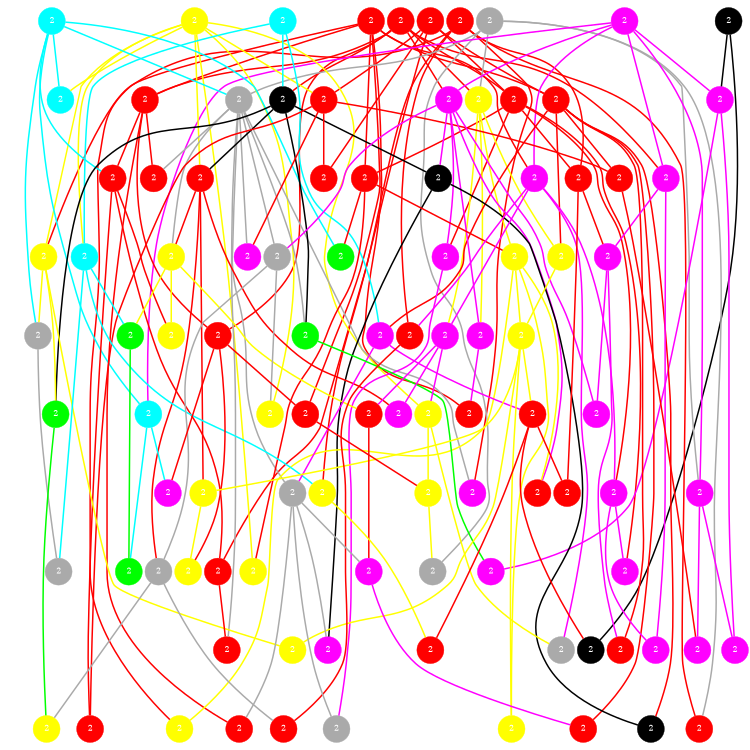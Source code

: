 graph "MULTITRAIT_TEST"{
   graph [nodesep=0.1];
   graph [ranksep=1];
   graph [size=5];
   graph [ratio=fill];
   node [style=filled];
   node [fontcolor=white];
   node [fixedsize=true];
   subgraph generations_labels {
       node[color=grey style=filled fontsize=12 shape=cds fontcolor=black fixedsize=false style=invis];edge[style=invis]
      Gen0 -- Gen1 -- Gen2 -- Gen3 -- Gen4 -- Gen5 -- Gen6 -- Gen7 -- Gen8 -- Gen9;
   }
   {rank=same;Gen0;"0:0";"0:1";"0:2";"0:3";"0:4";"0:5";"0:6";"0:7";"0:8";"0:9";}
   {rank=same;Gen1;"1:0";"1:1";"1:2";"1:3";"1:4";"1:5";"1:6";"1:7";"1:8";"1:9";}
   {rank=same;Gen2;"2:0";"2:1";"2:2";"2:3";"2:4";"2:5";"2:6";"2:7";"2:8";"2:9";}
   {rank=same;Gen3;"3:0";"3:1";"3:2";"3:3";"3:4";"3:5";"3:6";"3:7";"3:8";"3:9";}
   {rank=same;Gen4;"4:0";"4:1";"4:2";"4:3";"4:4";"4:5";"4:6";"4:7";"4:8";"4:9";}
   {rank=same;Gen5;"5:0";"5:1";"5:2";"5:3";"5:4";"5:5";"5:6";"5:7";"5:8";"5:9";}
   {rank=same;Gen6;"6:0";"6:1";"6:2";"6:3";"6:4";"6:5";"6:6";"6:7";"6:8";"6:9";}
   {rank=same;Gen7;"7:0";"7:1";"7:2";"7:3";"7:4";"7:5";"7:6";"7:7";"7:8";"7:9";}
   {rank=same;Gen8;"8:0";"8:1";"8:2";"8:3";"8:4";"8:5";"8:6";"8:7";"8:8";"8:9";}
   {rank=same;Gen9;"9:0";"9:1";"9:2";"9:3";"9:4";"9:5";"9:6";"9:7";"9:8";"9:9";}
    "0:0" [color="#FF0000" shape=circle width=1 fontsize=20.0 label="2"];
    "0:1" [color="#000000" shape=circle width=1 fontsize=20.0 label="2"];
    "0:2" [color="#FF0000" shape=circle width=1 fontsize=20.0 label="2"];
    "0:3" [color="#FF0000" shape=circle width=1 fontsize=20.0 label="2"];
    "0:4" [color="#FF0000" shape=circle width=1 fontsize=20.0 label="2"];
    "0:5" [color="#AAAAAA" shape=circle width=1 fontsize=20.0 label="2"];
    "0:6" [color="#FF00FF" shape=circle width=1 fontsize=20.0 label="2"];
    "0:7" [color="#FFFF00" shape=circle width=1 fontsize=20.0 label="2"];
    "0:8" [color="#00FFFF" shape=circle width=1 fontsize=20.0 label="2"];
    "0:9" [color="#00FFFF" shape=circle width=1 fontsize=20.0 label="2"];
    "1:0" [color="#FF0000" shape=circle width=1 fontsize=20.0 label="2"];
    "1:1" [color="#AAAAAA" shape=circle width=1 fontsize=20.0 label="2"];
    "1:2" [color="#FF0000" shape=circle width=1 fontsize=20.0 label="2"];
    "1:3" [color="#FFFF00" shape=circle width=1 fontsize=20.0 label="2"];
    "1:4" [color="#000000" shape=circle width=1 fontsize=20.0 label="2"];
    "1:5" [color="#FF00FF" shape=circle width=1 fontsize=20.0 label="2"];
    "1:6" [color="#00FFFF" shape=circle width=1 fontsize=20.0 label="2"];
    "1:7" [color="#FF0000" shape=circle width=1 fontsize=20.0 label="2"];
    "1:8" [color="#FF0000" shape=circle width=1 fontsize=20.0 label="2"];
    "1:9" [color="#FF00FF" shape=circle width=1 fontsize=20.0 label="2"];
    "2:0" [color="#FF0000" shape=circle width=1 fontsize=20.0 label="2"];
    "2:1" [color="#000000" shape=circle width=1 fontsize=20.0 label="2"];
    "2:2" [color="#FF0000" shape=circle width=1 fontsize=20.0 label="2"];
    "2:3" [color="#FF0000" shape=circle width=1 fontsize=20.0 label="2"];
    "2:4" [color="#FF00FF" shape=circle width=1 fontsize=20.0 label="2"];
    "2:5" [color="#FF0000" shape=circle width=1 fontsize=20.0 label="2"];
    "2:6" [color="#FF00FF" shape=circle width=1 fontsize=20.0 label="2"];
    "2:7" [color="#FF0000" shape=circle width=1 fontsize=20.0 label="2"];
    "2:8" [color="#FF0000" shape=circle width=1 fontsize=20.0 label="2"];
    "2:9" [color="#FF0000" shape=circle width=1 fontsize=20.0 label="2"];
    "3:0" [color="#FFFF00" shape=circle width=1 fontsize=20.0 label="2"];
    "3:1" [color="#FFFF00" shape=circle width=1 fontsize=20.0 label="2"];
    "3:2" [color="#FF00FF" shape=circle width=1 fontsize=20.0 label="2"];
    "3:3" [color="#00FFFF" shape=circle width=1 fontsize=20.0 label="2"];
    "3:4" [color="#FF00FF" shape=circle width=1 fontsize=20.0 label="2"];
    "3:5" [color="#00FF00" shape=circle width=1 fontsize=20.0 label="2"];
    "3:6" [color="#FFFF00" shape=circle width=1 fontsize=20.0 label="2"];
    "3:7" [color="#FF00FF" shape=circle width=1 fontsize=20.0 label="2"];
    "3:8" [color="#AAAAAA" shape=circle width=1 fontsize=20.0 label="2"];
    "3:9" [color="#FFFF00" shape=circle width=1 fontsize=20.0 label="2"];
    "4:0" [color="#FF00FF" shape=circle width=1 fontsize=20.0 label="2"];
    "4:1" [color="#FF0000" shape=circle width=1 fontsize=20.0 label="2"];
    "4:2" [color="#FF00FF" shape=circle width=1 fontsize=20.0 label="2"];
    "4:3" [color="#00FF00" shape=circle width=1 fontsize=20.0 label="2"];
    "4:4" [color="#FFFF00" shape=circle width=1 fontsize=20.0 label="2"];
    "4:5" [color="#FFFF00" shape=circle width=1 fontsize=20.0 label="2"];
    "4:6" [color="#FF0000" shape=circle width=1 fontsize=20.0 label="2"];
    "4:7" [color="#00FF00" shape=circle width=1 fontsize=20.0 label="2"];
    "4:8" [color="#AAAAAA" shape=circle width=1 fontsize=20.0 label="2"];
    "4:9" [color="#FF00FF" shape=circle width=1 fontsize=20.0 label="2"];
    "5:0" [color="#00FFFF" shape=circle width=1 fontsize=20.0 label="2"];
    "5:1" [color="#FF00FF" shape=circle width=1 fontsize=20.0 label="2"];
    "5:2" [color="#00FF00" shape=circle width=1 fontsize=20.0 label="2"];
    "5:3" [color="#FF00FF" shape=circle width=1 fontsize=20.0 label="2"];
    "5:4" [color="#FFFF00" shape=circle width=1 fontsize=20.0 label="2"];
    "5:5" [color="#FF0000" shape=circle width=1 fontsize=20.0 label="2"];
    "5:6" [color="#FF0000" shape=circle width=1 fontsize=20.0 label="2"];
    "5:7" [color="#FF0000" shape=circle width=1 fontsize=20.0 label="2"];
    "5:8" [color="#FFFF00" shape=circle width=1 fontsize=20.0 label="2"];
    "5:9" [color="#FF0000" shape=circle width=1 fontsize=20.0 label="2"];
    "6:0" [color="#FFFF00" shape=circle width=1 fontsize=20.0 label="2"];
    "6:1" [color="#FF00FF" shape=circle width=1 fontsize=20.0 label="2"];
    "6:2" [color="#FF00FF" shape=circle width=1 fontsize=20.0 label="2"];
    "6:3" [color="#FF00FF" shape=circle width=1 fontsize=20.0 label="2"];
    "6:4" [color="#FF0000" shape=circle width=1 fontsize=20.0 label="2"];
    "6:5" [color="#FF00FF" shape=circle width=1 fontsize=20.0 label="2"];
    "6:6" [color="#FFFF00" shape=circle width=1 fontsize=20.0 label="2"];
    "6:7" [color="#FFFF00" shape=circle width=1 fontsize=20.0 label="2"];
    "6:8" [color="#AAAAAA" shape=circle width=1 fontsize=20.0 label="2"];
    "6:9" [color="#FF0000" shape=circle width=1 fontsize=20.0 label="2"];
    "7:0" [color="#AAAAAA" shape=circle width=1 fontsize=20.0 label="2"];
    "7:1" [color="#AAAAAA" shape=circle width=1 fontsize=20.0 label="2"];
    "7:2" [color="#00FF00" shape=circle width=1 fontsize=20.0 label="2"];
    "7:3" [color="#FF00FF" shape=circle width=1 fontsize=20.0 label="2"];
    "7:4" [color="#FF00FF" shape=circle width=1 fontsize=20.0 label="2"];
    "7:5" [color="#FF00FF" shape=circle width=1 fontsize=20.0 label="2"];
    "7:6" [color="#FFFF00" shape=circle width=1 fontsize=20.0 label="2"];
    "7:7" [color="#FF0000" shape=circle width=1 fontsize=20.0 label="2"];
    "7:8" [color="#FFFF00" shape=circle width=1 fontsize=20.0 label="2"];
    "7:9" [color="#AAAAAA" shape=circle width=1 fontsize=20.0 label="2"];
    "8:0" [color="#FF00FF" shape=circle width=1 fontsize=20.0 label="2"];
    "8:1" [color="#FF00FF" shape=circle width=1 fontsize=20.0 label="2"];
    "8:2" [color="#FF00FF" shape=circle width=1 fontsize=20.0 label="2"];
    "8:3" [color="#FF00FF" shape=circle width=1 fontsize=20.0 label="2"];
    "8:4" [color="#000000" shape=circle width=1 fontsize=20.0 label="2"];
    "8:5" [color="#FF0000" shape=circle width=1 fontsize=20.0 label="2"];
    "8:6" [color="#AAAAAA" shape=circle width=1 fontsize=20.0 label="2"];
    "8:7" [color="#FFFF00" shape=circle width=1 fontsize=20.0 label="2"];
    "8:8" [color="#FF0000" shape=circle width=1 fontsize=20.0 label="2"];
    "8:9" [color="#FF0000" shape=circle width=1 fontsize=20.0 label="2"];
    "9:0" [color="#AAAAAA" shape=circle width=1 fontsize=20.0 label="2"];
    "9:1" [color="#FFFF00" shape=circle width=1 fontsize=20.0 label="2"];
    "9:2" [color="#000000" shape=circle width=1 fontsize=20.0 label="2"];
    "9:3" [color="#FFFF00" shape=circle width=1 fontsize=20.0 label="2"];
    "9:4" [color="#FF0000" shape=circle width=1 fontsize=20.0 label="2"];
    "9:5" [color="#FFFF00" shape=circle width=1 fontsize=20.0 label="2"];
    "9:6" [color="#FF0000" shape=circle width=1 fontsize=20.0 label="2"];
    "9:7" [color="#FF0000" shape=circle width=1 fontsize=20.0 label="2"];
    "9:8" [color="#FF0000" shape=circle width=1 fontsize=20.0 label="2"];
    "9:9" [color="#FF0000" shape=circle width=1 fontsize=20.0 label="2"];
   "0:0" -- "1:2" [color="#FF0000" penwidth=4];
   "0:0" -- "1:7" [color="#FF0000" penwidth=4];
   "0:0" -- "2:2" [color="#FF0000" penwidth=4];
   "0:0" -- "2:4" [color="#FF0000" penwidth=4];
   "0:0" -- "5:6" [color="#FF0000" penwidth=4];
   "0:0" -- "5:9" [color="#FF0000" penwidth=4];
   "0:0" -- "9:5" [color="#FF0000" penwidth=4];
   "0:1" -- "1:5" [color="#000000" penwidth=4];
   "0:1" -- "8:4" [color="#000000" penwidth=4];
   "0:2" -- "1:0" [color="#FF0000" penwidth=4];
   "0:2" -- "1:7" [color="#FF0000" penwidth=4];
   "0:2" -- "1:8" [color="#FF0000" penwidth=4];
   "0:2" -- "2:0" [color="#FF0000" penwidth=4];
   "0:2" -- "6:7" [color="#FF0000" penwidth=4];
   "0:3" -- "2:5" [color="#FF0000" penwidth=4];
   "0:3" -- "3:1" [color="#FF0000" penwidth=4];
   "0:3" -- "4:6" [color="#FF0000" penwidth=4];
   "0:3" -- "6:2" [color="#FF0000" penwidth=4];
   "0:3" -- "7:7" [color="#FF0000" penwidth=4];
   "0:3" -- "9:8" [color="#FF0000" penwidth=4];
   "0:4" -- "1:0" [color="#FF0000" penwidth=4];
   "0:4" -- "1:2" [color="#FF0000" penwidth=4];
   "0:4" -- "1:3" [color="#FF0000" penwidth=4];
   "0:4" -- "1:4" [color="#FF0000" penwidth=4];
   "0:4" -- "1:9" [color="#FF0000" penwidth=4];
   "0:4" -- "2:6" [color="#FF0000" penwidth=4];
   "0:4" -- "4:1" [color="#FF0000" penwidth=4];
   "0:5" -- "1:1" [color="#AAAAAA" penwidth=4];
   "0:5" -- "1:3" [color="#AAAAAA" penwidth=4];
   "0:5" -- "6:3" [color="#AAAAAA" penwidth=4];
   "0:5" -- "7:9" [color="#AAAAAA" penwidth=4];
   "0:5" -- "9:8" [color="#AAAAAA" penwidth=4];
   "0:6" -- "1:5" [color="#FF00FF" penwidth=4];
   "0:6" -- "1:9" [color="#FF00FF" penwidth=4];
   "0:6" -- "2:4" [color="#FF00FF" penwidth=4];
   "0:6" -- "2:6" [color="#FF00FF" penwidth=4];
   "0:6" -- "5:0" [color="#FF00FF" penwidth=4];
   "0:6" -- "6:3" [color="#FF00FF" penwidth=4];
   "0:7" -- "1:6" [color="#FFFF00" penwidth=4];
   "0:7" -- "1:8" [color="#FFFF00" penwidth=4];
   "0:7" -- "2:7" [color="#FFFF00" penwidth=4];
   "0:7" -- "3:1" [color="#FFFF00" penwidth=4];
   "0:7" -- "3:3" [color="#FFFF00" penwidth=4];
   "0:7" -- "5:4" [color="#FFFF00" penwidth=4];
   "0:7" -- "5:8" [color="#FFFF00" penwidth=4];
   "0:7" -- "7:6" [color="#FFFF00" penwidth=4];
   "0:8" -- "1:4" [color="#00FFFF" penwidth=4];
   "0:8" -- "3:3" [color="#00FFFF" penwidth=4];
   "0:8" -- "4:0" [color="#00FFFF" penwidth=4];
   "0:9" -- "1:1" [color="#00FFFF" penwidth=4];
   "0:9" -- "1:6" [color="#00FFFF" penwidth=4];
   "0:9" -- "2:3" [color="#00FFFF" penwidth=4];
   "0:9" -- "3:5" [color="#00FFFF" penwidth=4];
   "0:9" -- "4:8" [color="#00FFFF" penwidth=4];
   "0:9" -- "5:0" [color="#00FFFF" penwidth=4];
   "1:0" -- "2:2" [color="#FF0000" penwidth=4];
   "1:0" -- "2:5" [color="#FF0000" penwidth=4];
   "1:0" -- "3:4" [color="#FF0000" penwidth=4];
   "1:0" -- "6:1" [color="#FF0000" penwidth=4];
   "1:0" -- "7:5" [color="#FF0000" penwidth=4];
   "1:1" -- "2:8" [color="#AAAAAA" penwidth=4];
   "1:1" -- "3:2" [color="#AAAAAA" penwidth=4];
   "1:1" -- "3:6" [color="#AAAAAA" penwidth=4];
   "1:1" -- "3:8" [color="#AAAAAA" penwidth=4];
   "1:1" -- "4:3" [color="#AAAAAA" penwidth=4];
   "1:1" -- "6:2" [color="#AAAAAA" penwidth=4];
   "1:1" -- "6:8" [color="#AAAAAA" penwidth=4];
   "1:1" -- "8:9" [color="#AAAAAA" penwidth=4];
   "1:2" -- "2:3" [color="#FF0000" penwidth=4];
   "1:2" -- "2:8" [color="#FF0000" penwidth=4];
   "1:2" -- "4:1" [color="#FF0000" penwidth=4];
   "1:2" -- "9:9" [color="#FF0000" penwidth=4];
   "1:3" -- "3:0" [color="#FFFF00" penwidth=4];
   "1:3" -- "3:9" [color="#FFFF00" penwidth=4];
   "1:3" -- "4:2" [color="#FFFF00" penwidth=4];
   "1:3" -- "4:9" [color="#FFFF00" penwidth=4];
   "1:4" -- "2:1" [color="#000000" penwidth=4];
   "1:4" -- "2:7" [color="#000000" penwidth=4];
   "1:4" -- "4:3" [color="#000000" penwidth=4];
   "1:4" -- "5:2" [color="#000000" penwidth=4];
   "1:5" -- "7:4" [color="#FF00FF" penwidth=4];
   "1:5" -- "8:0" [color="#FF00FF" penwidth=4];
   "1:7" -- "2:9" [color="#FF0000" penwidth=4];
   "1:7" -- "3:9" [color="#FF0000" penwidth=4];
   "1:7" -- "4:0" [color="#FF0000" penwidth=4];
   "1:7" -- "8:8" [color="#FF0000" penwidth=4];
   "1:7" -- "9:2" [color="#FF0000" penwidth=4];
   "1:7" -- "9:4" [color="#FF0000" penwidth=4];
   "1:8" -- "2:0" [color="#FF0000" penwidth=4];
   "1:8" -- "2:9" [color="#FF0000" penwidth=4];
   "1:8" -- "3:2" [color="#FF0000" penwidth=4];
   "1:8" -- "9:7" [color="#FF0000" penwidth=4];
   "1:9" -- "2:1" [color="#FF00FF" penwidth=4];
   "1:9" -- "3:4" [color="#FF00FF" penwidth=4];
   "1:9" -- "3:8" [color="#FF00FF" penwidth=4];
   "1:9" -- "4:2" [color="#FF00FF" penwidth=4];
   "1:9" -- "5:3" [color="#FF00FF" penwidth=4];
   "1:9" -- "6:9" [color="#FF00FF" penwidth=4];
   "2:1" -- "8:1" [color="#000000" penwidth=4];
   "2:1" -- "9:2" [color="#000000" penwidth=4];
   "2:2" -- "3:0" [color="#FF0000" penwidth=4];
   "2:2" -- "3:5" [color="#FF0000" penwidth=4];
   "2:2" -- "7:6" [color="#FF0000" penwidth=4];
   "2:3" -- "4:5" [color="#FF0000" penwidth=4];
   "2:3" -- "7:7" [color="#FF0000" penwidth=4];
   "2:3" -- "9:7" [color="#FF0000" penwidth=4];
   "2:4" -- "4:6" [color="#FF00FF" penwidth=4];
   "2:4" -- "4:9" [color="#FF00FF" penwidth=4];
   "2:4" -- "6:1" [color="#FF00FF" penwidth=4];
   "2:4" -- "8:6" [color="#FF00FF" penwidth=4];
   "2:5" -- "3:7" [color="#FF0000" penwidth=4];
   "2:5" -- "6:4" [color="#FF0000" penwidth=4];
   "2:6" -- "3:7" [color="#FF00FF" penwidth=4];
   "2:6" -- "8:3" [color="#FF00FF" penwidth=4];
   "2:7" -- "3:6" [color="#FF0000" penwidth=4];
   "2:7" -- "5:1" [color="#FF0000" penwidth=4];
   "2:7" -- "6:6" [color="#FF0000" penwidth=4];
   "2:7" -- "7:1" [color="#FF0000" penwidth=4];
   "2:9" -- "8:2" [color="#FF0000" penwidth=4];
   "3:0" -- "4:4" [color="#FFFF00" penwidth=4];
   "3:0" -- "6:9" [color="#FFFF00" penwidth=4];
   "3:0" -- "9:1" [color="#FFFF00" penwidth=4];
   "3:0" -- "9:5" [color="#FFFF00" penwidth=4];
   "3:1" -- "4:8" [color="#FFFF00" penwidth=4];
   "3:1" -- "5:2" [color="#FFFF00" penwidth=4];
   "3:1" -- "8:7" [color="#FFFF00" penwidth=4];
   "3:3" -- "4:7" [color="#00FFFF" penwidth=4];
   "3:3" -- "6:7" [color="#00FFFF" penwidth=4];
   "3:3" -- "7:0" [color="#00FFFF" penwidth=4];
   "3:4" -- "9:0" [color="#FF00FF" penwidth=4];
   "3:6" -- "4:5" [color="#FFFF00" penwidth=4];
   "3:6" -- "4:7" [color="#FFFF00" penwidth=4];
   "3:6" -- "5:7" [color="#FFFF00" penwidth=4];
   "3:7" -- "5:3" [color="#FF00FF" penwidth=4];
   "3:7" -- "8:8" [color="#FF00FF" penwidth=4];
   "3:8" -- "5:8" [color="#AAAAAA" penwidth=4];
   "3:8" -- "7:1" [color="#AAAAAA" penwidth=4];
   "3:9" -- "4:4" [color="#FFFF00" penwidth=4];
   "4:0" -- "5:5" [color="#FF00FF" penwidth=4];
   "4:0" -- "6:8" [color="#FF00FF" penwidth=4];
   "4:1" -- "5:9" [color="#FF0000" penwidth=4];
   "4:1" -- "6:5" [color="#FF0000" penwidth=4];
   "4:1" -- "7:8" [color="#FF0000" penwidth=4];
   "4:2" -- "5:6" [color="#FF00FF" penwidth=4];
   "4:3" -- "7:4" [color="#00FF00" penwidth=4];
   "4:4" -- "5:5" [color="#FFFF00" penwidth=4];
   "4:4" -- "6:6" [color="#FFFF00" penwidth=4];
   "4:4" -- "8:7" [color="#FFFF00" penwidth=4];
   "4:4" -- "9:1" [color="#FFFF00" penwidth=4];
   "4:6" -- "9:6" [color="#FF0000" penwidth=4];
   "4:7" -- "7:2" [color="#00FF00" penwidth=4];
   "4:8" -- "7:0" [color="#AAAAAA" penwidth=4];
   "4:9" -- "5:1" [color="#FF00FF" penwidth=4];
   "4:9" -- "5:4" [color="#FF00FF" penwidth=4];
   "4:9" -- "5:7" [color="#FF00FF" penwidth=4];
   "5:0" -- "6:5" [color="#00FFFF" penwidth=4];
   "5:0" -- "7:2" [color="#00FFFF" penwidth=4];
   "5:2" -- "9:3" [color="#00FF00" penwidth=4];
   "5:4" -- "6:0" [color="#FFFF00" penwidth=4];
   "5:4" -- "8:6" [color="#FFFF00" penwidth=4];
   "5:5" -- "6:4" [color="#FF0000" penwidth=4];
   "5:5" -- "8:4" [color="#FF0000" penwidth=4];
   "5:5" -- "8:5" [color="#FF0000" penwidth=4];
   "5:7" -- "7:3" [color="#FF0000" penwidth=4];
   "5:9" -- "6:0" [color="#FF0000" penwidth=4];
   "6:0" -- "7:9" [color="#FFFF00" penwidth=4];
   "6:1" -- "7:5" [color="#FF00FF" penwidth=4];
   "6:1" -- "8:3" [color="#FF00FF" penwidth=4];
   "6:3" -- "8:0" [color="#FF00FF" penwidth=4];
   "6:3" -- "8:2" [color="#FF00FF" penwidth=4];
   "6:6" -- "7:8" [color="#FFFF00" penwidth=4];
   "6:7" -- "8:5" [color="#FFFF00" penwidth=4];
   "6:8" -- "7:3" [color="#AAAAAA" penwidth=4];
   "6:8" -- "8:1" [color="#AAAAAA" penwidth=4];
   "6:8" -- "9:0" [color="#AAAAAA" penwidth=4];
   "6:8" -- "9:9" [color="#AAAAAA" penwidth=4];
   "7:1" -- "9:3" [color="#AAAAAA" penwidth=4];
   "7:1" -- "9:6" [color="#AAAAAA" penwidth=4];
   "7:3" -- "9:4" [color="#FF00FF" penwidth=4];
   "7:7" -- "8:9" [color="#FF0000" penwidth=4];
}
